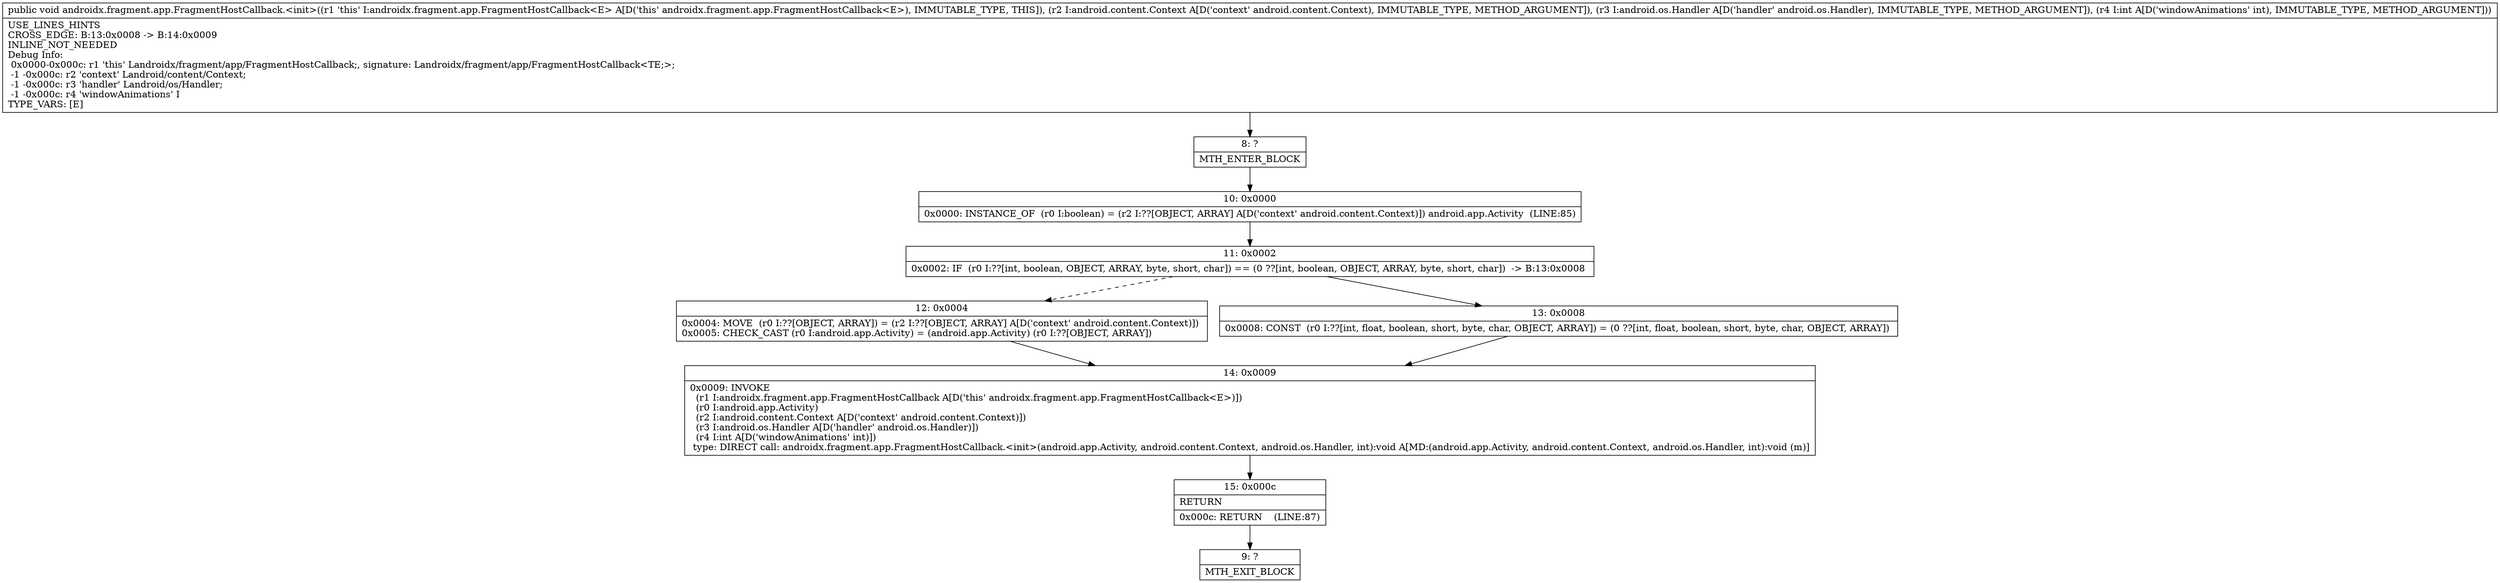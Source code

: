 digraph "CFG forandroidx.fragment.app.FragmentHostCallback.\<init\>(Landroid\/content\/Context;Landroid\/os\/Handler;I)V" {
Node_8 [shape=record,label="{8\:\ ?|MTH_ENTER_BLOCK\l}"];
Node_10 [shape=record,label="{10\:\ 0x0000|0x0000: INSTANCE_OF  (r0 I:boolean) = (r2 I:??[OBJECT, ARRAY] A[D('context' android.content.Context)]) android.app.Activity  (LINE:85)\l}"];
Node_11 [shape=record,label="{11\:\ 0x0002|0x0002: IF  (r0 I:??[int, boolean, OBJECT, ARRAY, byte, short, char]) == (0 ??[int, boolean, OBJECT, ARRAY, byte, short, char])  \-\> B:13:0x0008 \l}"];
Node_12 [shape=record,label="{12\:\ 0x0004|0x0004: MOVE  (r0 I:??[OBJECT, ARRAY]) = (r2 I:??[OBJECT, ARRAY] A[D('context' android.content.Context)]) \l0x0005: CHECK_CAST (r0 I:android.app.Activity) = (android.app.Activity) (r0 I:??[OBJECT, ARRAY]) \l}"];
Node_14 [shape=record,label="{14\:\ 0x0009|0x0009: INVOKE  \l  (r1 I:androidx.fragment.app.FragmentHostCallback A[D('this' androidx.fragment.app.FragmentHostCallback\<E\>)])\l  (r0 I:android.app.Activity)\l  (r2 I:android.content.Context A[D('context' android.content.Context)])\l  (r3 I:android.os.Handler A[D('handler' android.os.Handler)])\l  (r4 I:int A[D('windowAnimations' int)])\l type: DIRECT call: androidx.fragment.app.FragmentHostCallback.\<init\>(android.app.Activity, android.content.Context, android.os.Handler, int):void A[MD:(android.app.Activity, android.content.Context, android.os.Handler, int):void (m)]\l}"];
Node_15 [shape=record,label="{15\:\ 0x000c|RETURN\l|0x000c: RETURN    (LINE:87)\l}"];
Node_9 [shape=record,label="{9\:\ ?|MTH_EXIT_BLOCK\l}"];
Node_13 [shape=record,label="{13\:\ 0x0008|0x0008: CONST  (r0 I:??[int, float, boolean, short, byte, char, OBJECT, ARRAY]) = (0 ??[int, float, boolean, short, byte, char, OBJECT, ARRAY]) \l}"];
MethodNode[shape=record,label="{public void androidx.fragment.app.FragmentHostCallback.\<init\>((r1 'this' I:androidx.fragment.app.FragmentHostCallback\<E\> A[D('this' androidx.fragment.app.FragmentHostCallback\<E\>), IMMUTABLE_TYPE, THIS]), (r2 I:android.content.Context A[D('context' android.content.Context), IMMUTABLE_TYPE, METHOD_ARGUMENT]), (r3 I:android.os.Handler A[D('handler' android.os.Handler), IMMUTABLE_TYPE, METHOD_ARGUMENT]), (r4 I:int A[D('windowAnimations' int), IMMUTABLE_TYPE, METHOD_ARGUMENT]))  | USE_LINES_HINTS\lCROSS_EDGE: B:13:0x0008 \-\> B:14:0x0009\lINLINE_NOT_NEEDED\lDebug Info:\l  0x0000\-0x000c: r1 'this' Landroidx\/fragment\/app\/FragmentHostCallback;, signature: Landroidx\/fragment\/app\/FragmentHostCallback\<TE;\>;\l  \-1 \-0x000c: r2 'context' Landroid\/content\/Context;\l  \-1 \-0x000c: r3 'handler' Landroid\/os\/Handler;\l  \-1 \-0x000c: r4 'windowAnimations' I\lTYPE_VARS: [E]\l}"];
MethodNode -> Node_8;Node_8 -> Node_10;
Node_10 -> Node_11;
Node_11 -> Node_12[style=dashed];
Node_11 -> Node_13;
Node_12 -> Node_14;
Node_14 -> Node_15;
Node_15 -> Node_9;
Node_13 -> Node_14;
}

